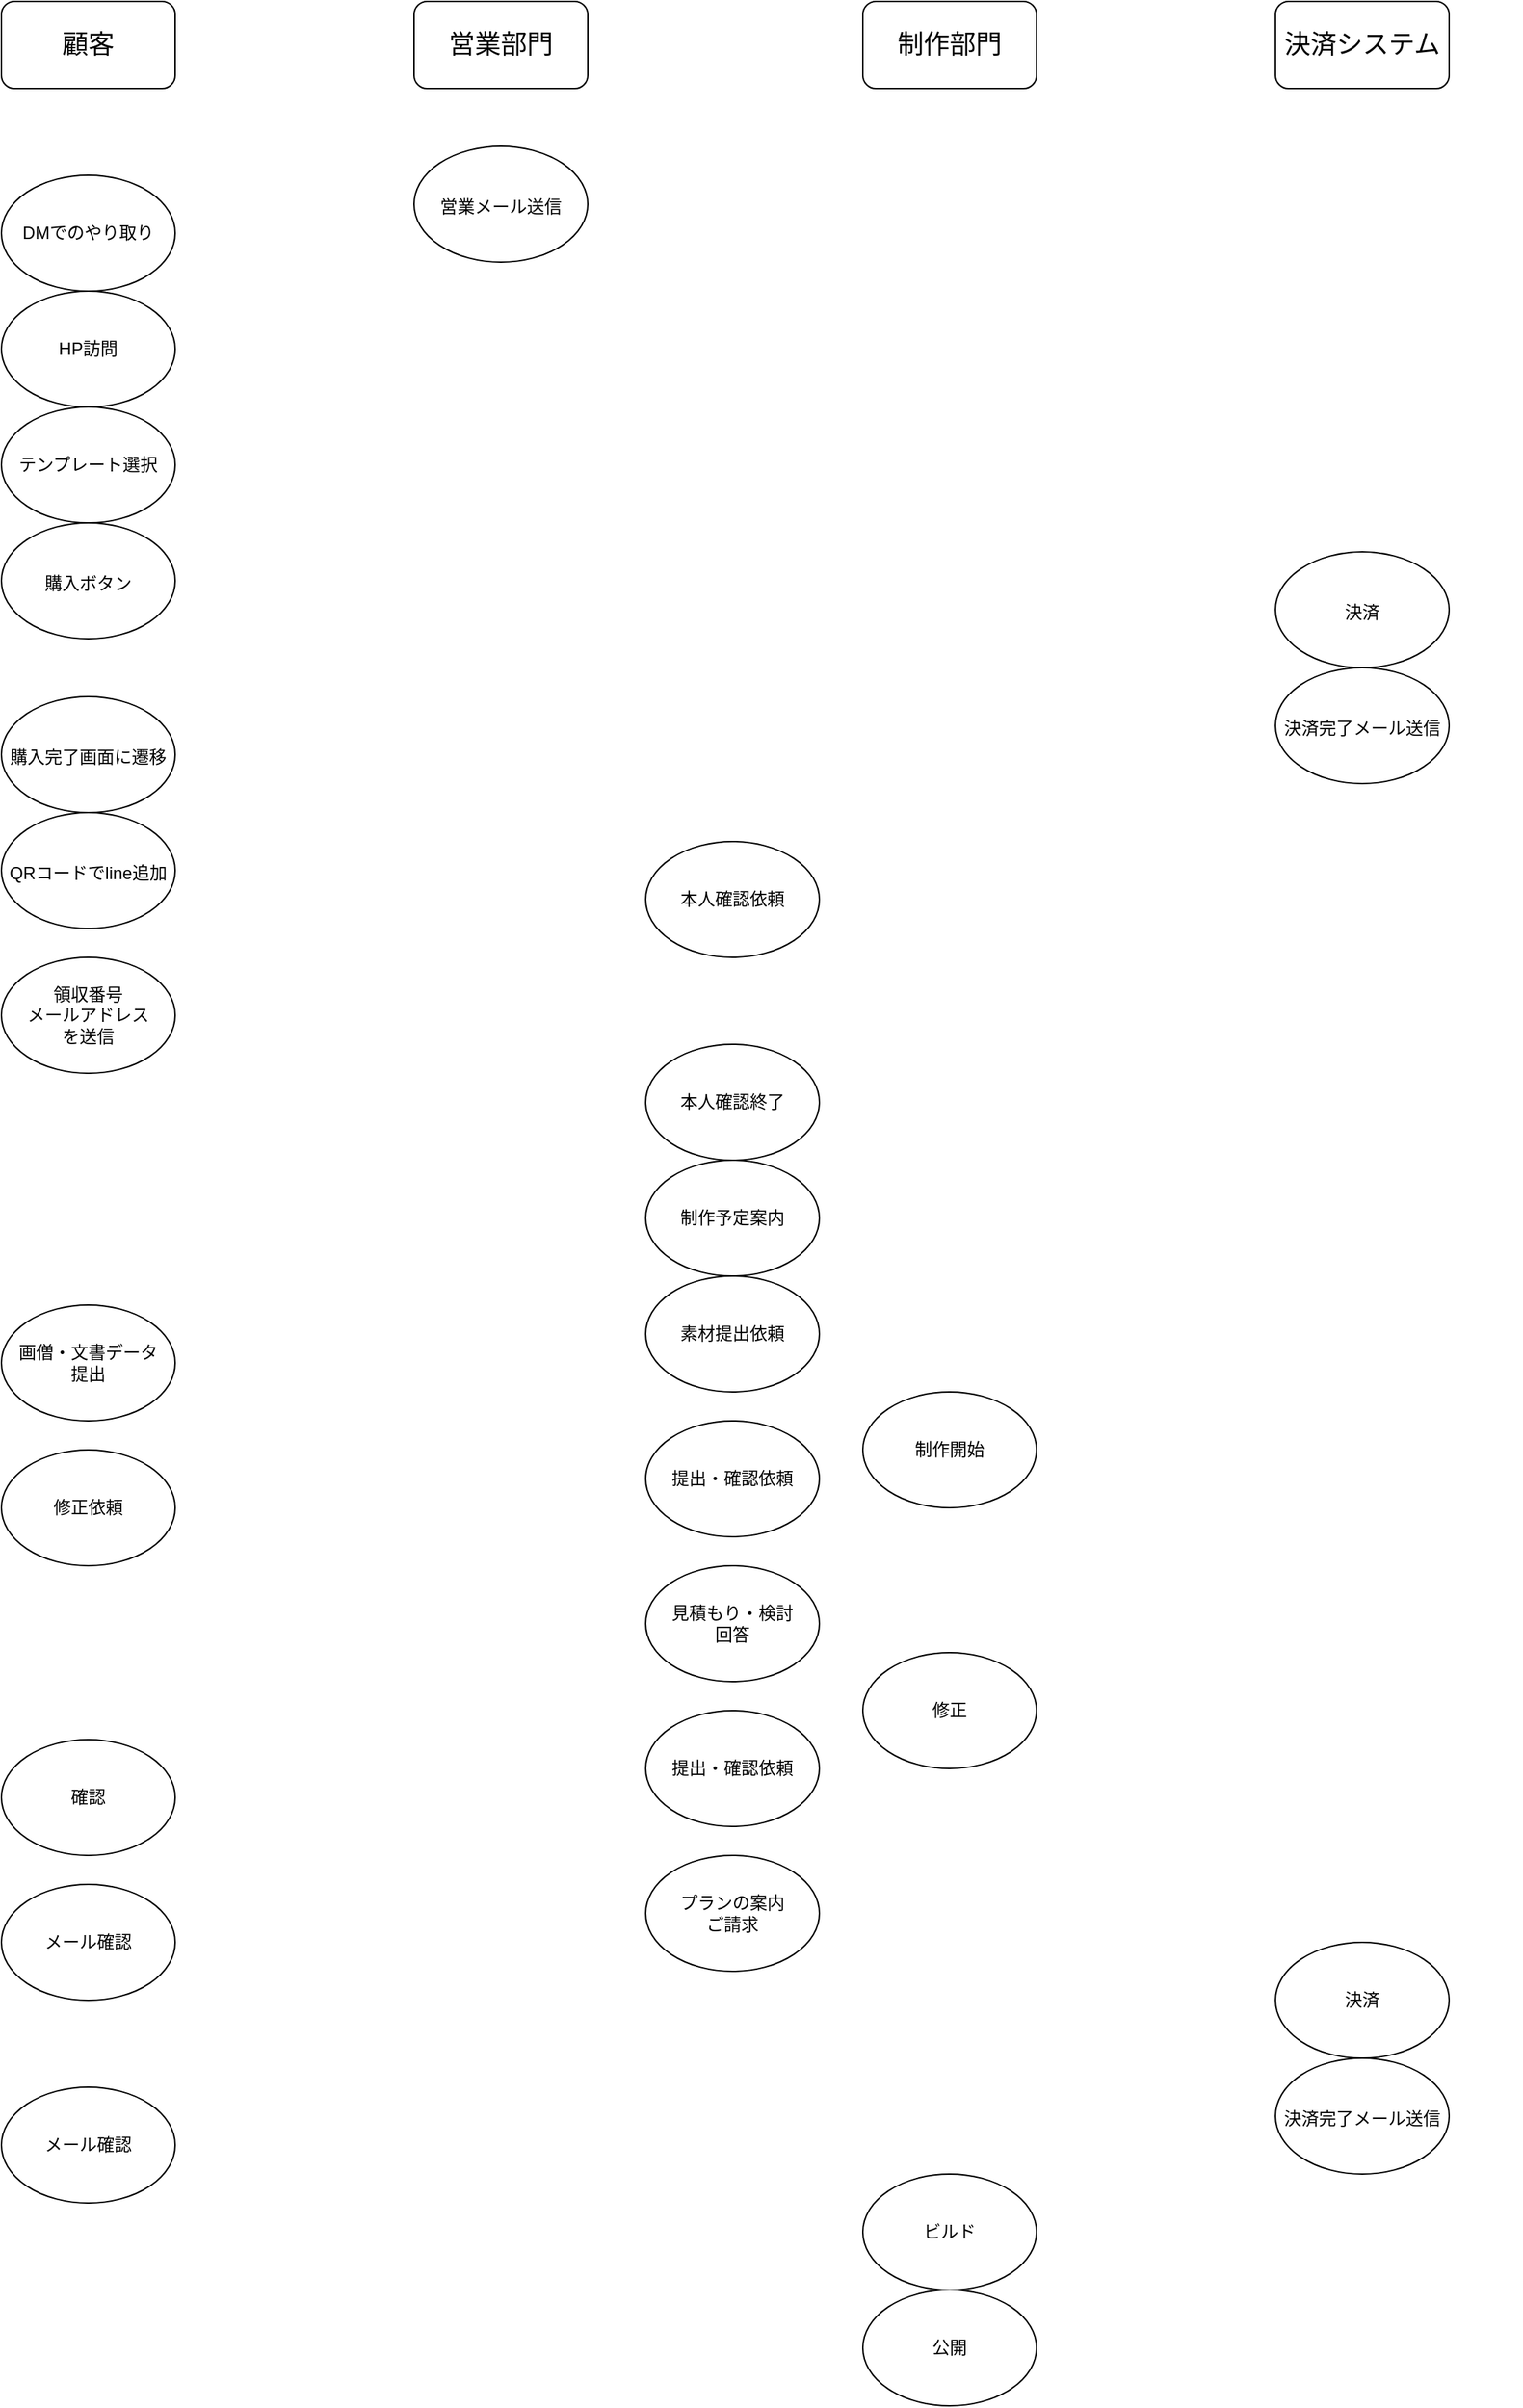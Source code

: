 <mxfile version="14.2.4" type="github">
  <diagram id="C5RBs43oDa-KdzZeNtuy" name="Page-1">
    <mxGraphModel dx="1422" dy="794" grid="1" gridSize="10" guides="1" tooltips="1" connect="1" arrows="1" fold="1" page="1" pageScale="1" pageWidth="1169" pageHeight="2000" math="0" shadow="0">
      <root>
        <mxCell id="WIyWlLk6GJQsqaUBKTNV-0" />
        <mxCell id="WIyWlLk6GJQsqaUBKTNV-1" parent="WIyWlLk6GJQsqaUBKTNV-0" />
        <mxCell id="clJLgRFP-r27euhU7ZNn-52" value="" style="rounded=1;whiteSpace=wrap;html=1;fontSize=20;" vertex="1" parent="WIyWlLk6GJQsqaUBKTNV-1">
          <mxGeometry x="80" y="40" width="120" height="60" as="geometry" />
        </mxCell>
        <mxCell id="clJLgRFP-r27euhU7ZNn-53" value="" style="rounded=1;whiteSpace=wrap;html=1;fontSize=20;" vertex="1" parent="WIyWlLk6GJQsqaUBKTNV-1">
          <mxGeometry x="365" y="40" width="120" height="60" as="geometry" />
        </mxCell>
        <mxCell id="clJLgRFP-r27euhU7ZNn-54" value="" style="rounded=1;whiteSpace=wrap;html=1;fontSize=20;" vertex="1" parent="WIyWlLk6GJQsqaUBKTNV-1">
          <mxGeometry x="960" y="40" width="120" height="60" as="geometry" />
        </mxCell>
        <mxCell id="clJLgRFP-r27euhU7ZNn-55" value="" style="rounded=1;whiteSpace=wrap;html=1;fontSize=20;" vertex="1" parent="WIyWlLk6GJQsqaUBKTNV-1">
          <mxGeometry x="675" y="40" width="120" height="60" as="geometry" />
        </mxCell>
        <mxCell id="clJLgRFP-r27euhU7ZNn-48" value="&lt;span style=&quot;font-size: 18px;&quot;&gt;顧客&lt;/span&gt;" style="text;html=1;strokeColor=none;fillColor=none;align=center;verticalAlign=middle;whiteSpace=wrap;rounded=0;fontSize=18;" vertex="1" parent="WIyWlLk6GJQsqaUBKTNV-1">
          <mxGeometry x="100" y="50" width="80" height="40" as="geometry" />
        </mxCell>
        <mxCell id="clJLgRFP-r27euhU7ZNn-49" value="&lt;span style=&quot;font-size: 18px;&quot;&gt;制作部門&lt;/span&gt;" style="text;html=1;strokeColor=none;fillColor=none;align=center;verticalAlign=middle;whiteSpace=wrap;rounded=0;fontSize=18;" vertex="1" parent="WIyWlLk6GJQsqaUBKTNV-1">
          <mxGeometry x="660" y="70" width="150" as="geometry" />
        </mxCell>
        <mxCell id="clJLgRFP-r27euhU7ZNn-50" value="&lt;span style=&quot;font-size: 18px;&quot;&gt;決済システム&lt;/span&gt;" style="text;html=1;strokeColor=none;fillColor=none;align=center;verticalAlign=middle;whiteSpace=wrap;rounded=0;fontSize=18;" vertex="1" parent="WIyWlLk6GJQsqaUBKTNV-1">
          <mxGeometry x="910" y="70" width="220" as="geometry" />
        </mxCell>
        <mxCell id="clJLgRFP-r27euhU7ZNn-51" value="&lt;span style=&quot;font-size: 18px;&quot;&gt;営業部門&lt;br style=&quot;font-size: 18px;&quot;&gt;&lt;/span&gt;" style="text;html=1;strokeColor=none;fillColor=none;align=center;verticalAlign=middle;whiteSpace=wrap;rounded=0;fontSize=18;" vertex="1" parent="WIyWlLk6GJQsqaUBKTNV-1">
          <mxGeometry x="350" y="50" width="150" height="40" as="geometry" />
        </mxCell>
        <mxCell id="clJLgRFP-r27euhU7ZNn-58" value="&lt;font style=&quot;font-size: 12px;&quot;&gt;DMでのやり取り&lt;/font&gt;" style="ellipse;whiteSpace=wrap;html=1;fontSize=12;" vertex="1" parent="WIyWlLk6GJQsqaUBKTNV-1">
          <mxGeometry x="80" y="160" width="120" height="80" as="geometry" />
        </mxCell>
        <mxCell id="clJLgRFP-r27euhU7ZNn-60" value="&lt;font style=&quot;font-size: 12px&quot;&gt;営業メール送信&lt;/font&gt;" style="ellipse;whiteSpace=wrap;html=1;fontSize=18;" vertex="1" parent="WIyWlLk6GJQsqaUBKTNV-1">
          <mxGeometry x="365" y="140" width="120" height="80" as="geometry" />
        </mxCell>
        <mxCell id="clJLgRFP-r27euhU7ZNn-61" value="HP訪問" style="ellipse;whiteSpace=wrap;html=1;fontSize=12;" vertex="1" parent="WIyWlLk6GJQsqaUBKTNV-1">
          <mxGeometry x="80" y="240" width="120" height="80" as="geometry" />
        </mxCell>
        <mxCell id="clJLgRFP-r27euhU7ZNn-62" value="テンプレート選択" style="ellipse;whiteSpace=wrap;html=1;fontSize=12;" vertex="1" parent="WIyWlLk6GJQsqaUBKTNV-1">
          <mxGeometry x="80" y="320" width="120" height="80" as="geometry" />
        </mxCell>
        <mxCell id="clJLgRFP-r27euhU7ZNn-63" value="&lt;font style=&quot;font-size: 12px&quot;&gt;購入ボタン&lt;/font&gt;" style="ellipse;whiteSpace=wrap;html=1;fontSize=18;" vertex="1" parent="WIyWlLk6GJQsqaUBKTNV-1">
          <mxGeometry x="80" y="400" width="120" height="80" as="geometry" />
        </mxCell>
        <mxCell id="clJLgRFP-r27euhU7ZNn-64" value="&lt;span style=&quot;font-size: 12px&quot;&gt;決済&lt;br&gt;&lt;/span&gt;" style="ellipse;whiteSpace=wrap;html=1;fontSize=18;" vertex="1" parent="WIyWlLk6GJQsqaUBKTNV-1">
          <mxGeometry x="960" y="420" width="120" height="80" as="geometry" />
        </mxCell>
        <mxCell id="clJLgRFP-r27euhU7ZNn-65" value="&lt;span style=&quot;font-size: 12px&quot;&gt;決済完了メール送信&lt;br&gt;&lt;/span&gt;" style="ellipse;whiteSpace=wrap;html=1;fontSize=18;" vertex="1" parent="WIyWlLk6GJQsqaUBKTNV-1">
          <mxGeometry x="960" y="500" width="120" height="80" as="geometry" />
        </mxCell>
        <mxCell id="clJLgRFP-r27euhU7ZNn-66" value="&lt;span style=&quot;font-size: 12px&quot;&gt;購入完了画面に遷移&lt;br&gt;&lt;/span&gt;" style="ellipse;whiteSpace=wrap;html=1;fontSize=18;" vertex="1" parent="WIyWlLk6GJQsqaUBKTNV-1">
          <mxGeometry x="80" y="520" width="120" height="80" as="geometry" />
        </mxCell>
        <mxCell id="clJLgRFP-r27euhU7ZNn-67" value="&lt;span style=&quot;font-size: 12px&quot;&gt;QRコードでline追加&lt;br&gt;&lt;/span&gt;" style="ellipse;whiteSpace=wrap;html=1;fontSize=18;" vertex="1" parent="WIyWlLk6GJQsqaUBKTNV-1">
          <mxGeometry x="80" y="600" width="120" height="80" as="geometry" />
        </mxCell>
        <mxCell id="clJLgRFP-r27euhU7ZNn-68" value="&lt;font style=&quot;font-size: 12px&quot;&gt;領収番号&lt;br style=&quot;font-size: 12px&quot;&gt;メールアドレス&lt;br&gt;を送信&lt;br style=&quot;font-size: 12px&quot;&gt;&lt;/font&gt;" style="ellipse;whiteSpace=wrap;html=1;fontSize=12;" vertex="1" parent="WIyWlLk6GJQsqaUBKTNV-1">
          <mxGeometry x="80" y="700" width="120" height="80" as="geometry" />
        </mxCell>
        <mxCell id="clJLgRFP-r27euhU7ZNn-69" value="本人確認依頼" style="ellipse;whiteSpace=wrap;html=1;fontSize=12;" vertex="1" parent="WIyWlLk6GJQsqaUBKTNV-1">
          <mxGeometry x="525" y="620" width="120" height="80" as="geometry" />
        </mxCell>
        <mxCell id="clJLgRFP-r27euhU7ZNn-70" value="本人確認終了" style="ellipse;whiteSpace=wrap;html=1;fontSize=12;" vertex="1" parent="WIyWlLk6GJQsqaUBKTNV-1">
          <mxGeometry x="525" y="760" width="120" height="80" as="geometry" />
        </mxCell>
        <mxCell id="clJLgRFP-r27euhU7ZNn-73" value="画僧・文書データ&lt;br&gt;提出" style="ellipse;whiteSpace=wrap;html=1;fontSize=12;" vertex="1" parent="WIyWlLk6GJQsqaUBKTNV-1">
          <mxGeometry x="80" y="940" width="120" height="80" as="geometry" />
        </mxCell>
        <mxCell id="clJLgRFP-r27euhU7ZNn-74" value="制作予定案内" style="ellipse;whiteSpace=wrap;html=1;fontSize=12;" vertex="1" parent="WIyWlLk6GJQsqaUBKTNV-1">
          <mxGeometry x="525" y="840" width="120" height="80" as="geometry" />
        </mxCell>
        <mxCell id="clJLgRFP-r27euhU7ZNn-76" value="素材提出依頼" style="ellipse;whiteSpace=wrap;html=1;fontSize=12;" vertex="1" parent="WIyWlLk6GJQsqaUBKTNV-1">
          <mxGeometry x="525" y="920" width="120" height="80" as="geometry" />
        </mxCell>
        <mxCell id="clJLgRFP-r27euhU7ZNn-77" value="制作開始" style="ellipse;whiteSpace=wrap;html=1;fontSize=12;" vertex="1" parent="WIyWlLk6GJQsqaUBKTNV-1">
          <mxGeometry x="675" y="1000" width="120" height="80" as="geometry" />
        </mxCell>
        <mxCell id="clJLgRFP-r27euhU7ZNn-78" value="提出・確認依頼" style="ellipse;whiteSpace=wrap;html=1;fontSize=12;" vertex="1" parent="WIyWlLk6GJQsqaUBKTNV-1">
          <mxGeometry x="525" y="1020" width="120" height="80" as="geometry" />
        </mxCell>
        <mxCell id="clJLgRFP-r27euhU7ZNn-79" value="修正依頼" style="ellipse;whiteSpace=wrap;html=1;fontSize=12;" vertex="1" parent="WIyWlLk6GJQsqaUBKTNV-1">
          <mxGeometry x="80" y="1040" width="120" height="80" as="geometry" />
        </mxCell>
        <mxCell id="clJLgRFP-r27euhU7ZNn-80" value="見積もり・検討&lt;br&gt;回答" style="ellipse;whiteSpace=wrap;html=1;fontSize=12;" vertex="1" parent="WIyWlLk6GJQsqaUBKTNV-1">
          <mxGeometry x="525" y="1120" width="120" height="80" as="geometry" />
        </mxCell>
        <mxCell id="clJLgRFP-r27euhU7ZNn-81" value="確認" style="ellipse;whiteSpace=wrap;html=1;fontSize=12;" vertex="1" parent="WIyWlLk6GJQsqaUBKTNV-1">
          <mxGeometry x="80" y="1240" width="120" height="80" as="geometry" />
        </mxCell>
        <mxCell id="clJLgRFP-r27euhU7ZNn-82" value="修正" style="ellipse;whiteSpace=wrap;html=1;fontSize=12;" vertex="1" parent="WIyWlLk6GJQsqaUBKTNV-1">
          <mxGeometry x="675" y="1180" width="120" height="80" as="geometry" />
        </mxCell>
        <mxCell id="clJLgRFP-r27euhU7ZNn-83" value="提出・確認依頼" style="ellipse;whiteSpace=wrap;html=1;fontSize=12;" vertex="1" parent="WIyWlLk6GJQsqaUBKTNV-1">
          <mxGeometry x="525" y="1220" width="120" height="80" as="geometry" />
        </mxCell>
        <mxCell id="clJLgRFP-r27euhU7ZNn-84" value="プランの案内&lt;br&gt;ご請求" style="ellipse;whiteSpace=wrap;html=1;fontSize=12;" vertex="1" parent="WIyWlLk6GJQsqaUBKTNV-1">
          <mxGeometry x="525" y="1320" width="120" height="80" as="geometry" />
        </mxCell>
        <mxCell id="clJLgRFP-r27euhU7ZNn-85" value="メール確認" style="ellipse;whiteSpace=wrap;html=1;fontSize=12;" vertex="1" parent="WIyWlLk6GJQsqaUBKTNV-1">
          <mxGeometry x="80" y="1340" width="120" height="80" as="geometry" />
        </mxCell>
        <mxCell id="clJLgRFP-r27euhU7ZNn-86" value="決済" style="ellipse;whiteSpace=wrap;html=1;fontSize=12;" vertex="1" parent="WIyWlLk6GJQsqaUBKTNV-1">
          <mxGeometry x="960" y="1380" width="120" height="80" as="geometry" />
        </mxCell>
        <mxCell id="clJLgRFP-r27euhU7ZNn-87" value="メール確認" style="ellipse;whiteSpace=wrap;html=1;fontSize=12;" vertex="1" parent="WIyWlLk6GJQsqaUBKTNV-1">
          <mxGeometry x="80" y="1480" width="120" height="80" as="geometry" />
        </mxCell>
        <mxCell id="clJLgRFP-r27euhU7ZNn-88" value="&lt;span style=&quot;font-size: 12px&quot;&gt;決済完了メール送信&lt;br&gt;&lt;/span&gt;" style="ellipse;whiteSpace=wrap;html=1;fontSize=18;" vertex="1" parent="WIyWlLk6GJQsqaUBKTNV-1">
          <mxGeometry x="960" y="1460" width="120" height="80" as="geometry" />
        </mxCell>
        <mxCell id="clJLgRFP-r27euhU7ZNn-89" value="ビルド" style="ellipse;whiteSpace=wrap;html=1;fontSize=12;" vertex="1" parent="WIyWlLk6GJQsqaUBKTNV-1">
          <mxGeometry x="675" y="1540" width="120" height="80" as="geometry" />
        </mxCell>
        <mxCell id="clJLgRFP-r27euhU7ZNn-90" value="公開" style="ellipse;whiteSpace=wrap;html=1;fontSize=12;" vertex="1" parent="WIyWlLk6GJQsqaUBKTNV-1">
          <mxGeometry x="675" y="1620" width="120" height="80" as="geometry" />
        </mxCell>
      </root>
    </mxGraphModel>
  </diagram>
</mxfile>
